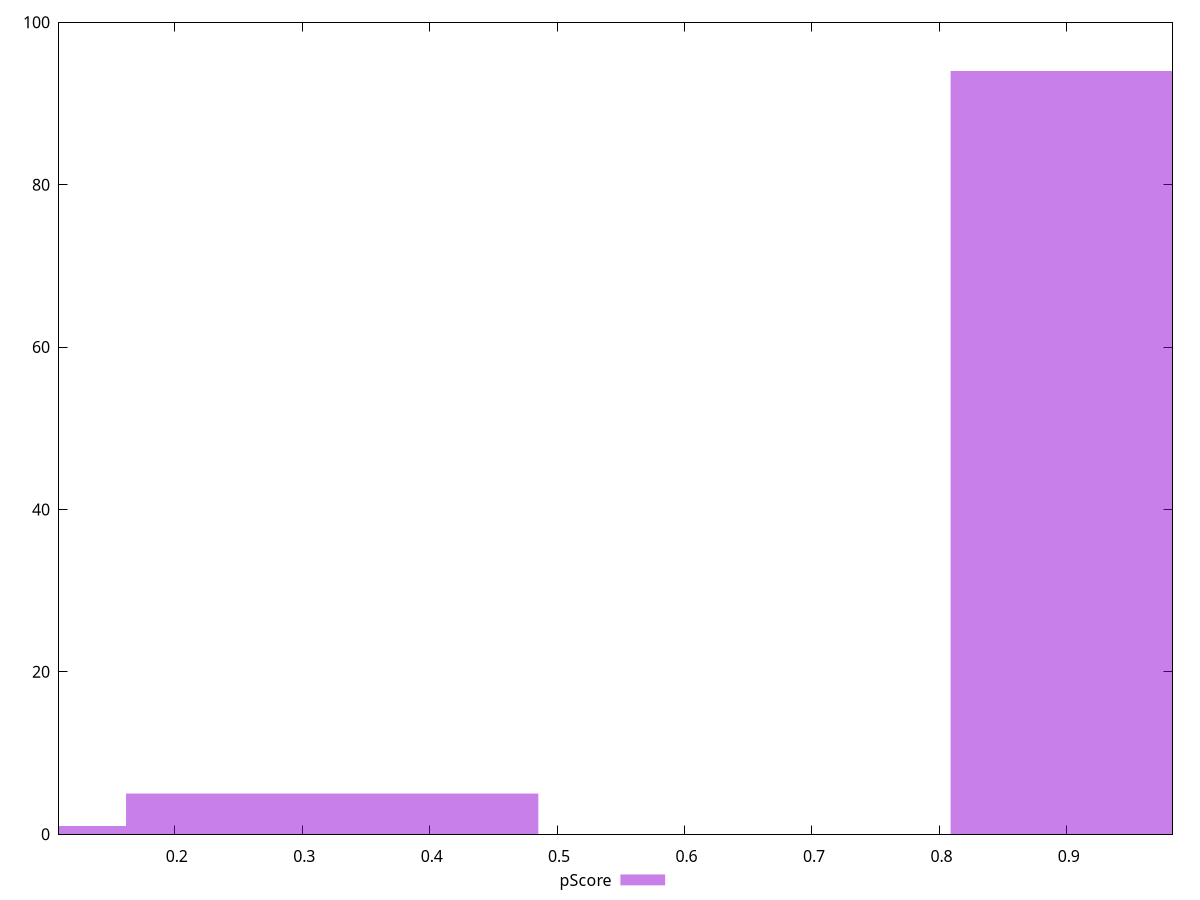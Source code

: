 reset

$pScore <<EOF
0 1
0.9705507106684368 94
0.3235169035561456 5
EOF

set key outside below
set boxwidth 0.3235169035561456
set xrange [0.10915256871881268:0.9829203646397433]
set yrange [0:100]
set trange [0:100]
set style fill transparent solid 0.5 noborder
set terminal svg size 640, 490 enhanced background rgb 'white'
set output "reports/report_00033_2021-03-01T14-23-16.841Z/first-cpu-idle/samples/astro-inner-cached/pScore/histogram.svg"

plot $pScore title "pScore" with boxes

reset
